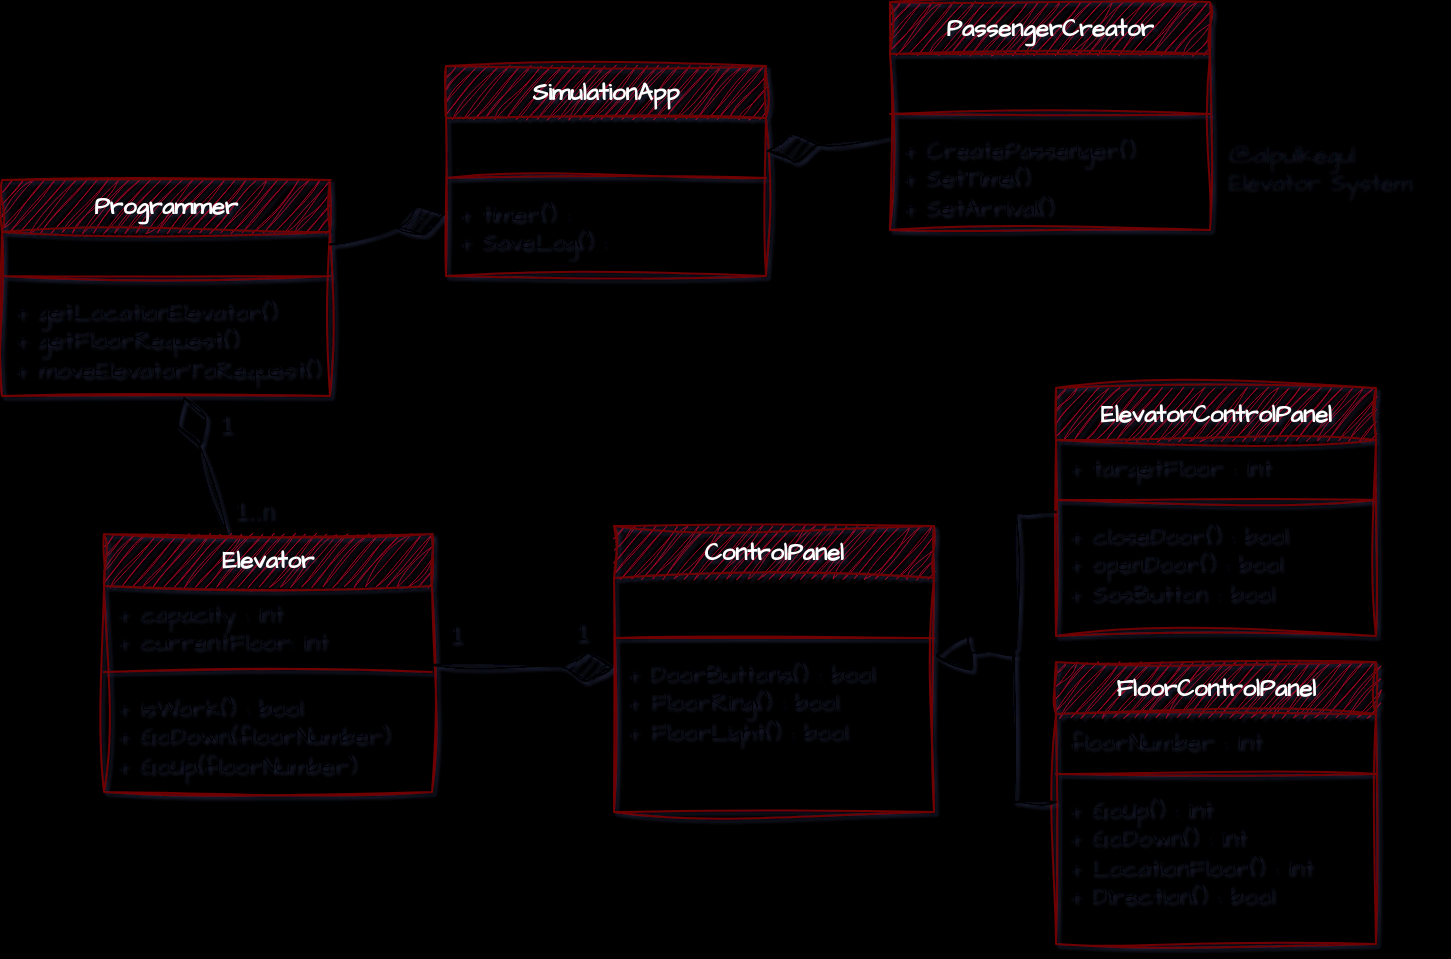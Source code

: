 <mxfile version="24.2.5" type="device">
  <diagram name="Sayfa -1" id="IBh585gA3rtOrLvpmq78">
    <mxGraphModel dx="901" dy="878" grid="0" gridSize="10" guides="1" tooltips="1" connect="1" arrows="1" fold="1" page="0" pageScale="1" pageWidth="827" pageHeight="1169" background="#000000" math="0" shadow="1">
      <root>
        <mxCell id="0" />
        <mxCell id="1" parent="0" />
        <mxCell id="U5LZCS8TMRgCSqZT3oj2-44" value="@alpulkegul&lt;div style=&quot;line-height: 110%;&quot;&gt;Elevator System&lt;/div&gt;" style="text;html=1;align=left;verticalAlign=middle;resizable=0;points=[];autosize=1;strokeColor=none;fillColor=none;fontFamily=Architects Daughter;fontSource=https%3A%2F%2Ffonts.googleapis.com%2Fcss%3Ffamily%3DArchitects%2BDaughter;textOpacity=70;" vertex="1" parent="1">
          <mxGeometry x="799" y="-52" width="110" height="40" as="geometry" />
        </mxCell>
        <mxCell id="U5LZCS8TMRgCSqZT3oj2-2" value="SimulationApp" style="swimlane;fontStyle=1;align=center;verticalAlign=top;childLayout=stackLayout;horizontal=1;startSize=26;horizontalStack=0;resizeParent=1;resizeParentMax=0;resizeLast=0;collapsible=1;marginBottom=0;whiteSpace=wrap;html=1;sketch=1;hachureGap=4;jiggle=2;curveFitting=1;fontFamily=Architects Daughter;fontSource=https%3A%2F%2Ffonts.googleapis.com%2Fcss%3Ffamily%3DArchitects%2BDaughter;fillColor=#a20025;fontColor=#ffffff;strokeColor=#6F0000;" vertex="1" parent="1">
          <mxGeometry x="411" y="-82" width="160" height="105" as="geometry" />
        </mxCell>
        <mxCell id="U5LZCS8TMRgCSqZT3oj2-3" value="&amp;nbsp;" style="text;strokeColor=none;fillColor=none;align=left;verticalAlign=top;spacingLeft=4;spacingRight=4;overflow=hidden;rotatable=0;points=[[0,0.5],[1,0.5]];portConstraint=eastwest;whiteSpace=wrap;html=1;fontFamily=Architects Daughter;fontSource=https%3A%2F%2Ffonts.googleapis.com%2Fcss%3Ffamily%3DArchitects%2BDaughter;fontColor=#ffffff;" vertex="1" parent="U5LZCS8TMRgCSqZT3oj2-2">
          <mxGeometry y="26" width="160" height="26" as="geometry" />
        </mxCell>
        <mxCell id="U5LZCS8TMRgCSqZT3oj2-4" value="" style="line;strokeWidth=1;fillColor=none;align=left;verticalAlign=middle;spacingTop=-1;spacingLeft=3;spacingRight=3;rotatable=0;labelPosition=right;points=[];portConstraint=eastwest;strokeColor=inherit;sketch=1;hachureGap=4;jiggle=2;curveFitting=1;fontFamily=Architects Daughter;fontSource=https%3A%2F%2Ffonts.googleapis.com%2Fcss%3Ffamily%3DArchitects%2BDaughter;" vertex="1" parent="U5LZCS8TMRgCSqZT3oj2-2">
          <mxGeometry y="52" width="160" height="8" as="geometry" />
        </mxCell>
        <mxCell id="U5LZCS8TMRgCSqZT3oj2-5" value="+ timer() :&amp;nbsp;&lt;div&gt;+ SaveLog() :&amp;nbsp;&lt;/div&gt;" style="text;strokeColor=none;fillColor=none;align=left;verticalAlign=top;spacingLeft=4;spacingRight=4;overflow=hidden;rotatable=0;points=[[0,0.5],[1,0.5]];portConstraint=eastwest;whiteSpace=wrap;html=1;fontFamily=Architects Daughter;fontSource=https%3A%2F%2Ffonts.googleapis.com%2Fcss%3Ffamily%3DArchitects%2BDaughter;" vertex="1" parent="U5LZCS8TMRgCSqZT3oj2-2">
          <mxGeometry y="60" width="160" height="45" as="geometry" />
        </mxCell>
        <mxCell id="U5LZCS8TMRgCSqZT3oj2-6" value="Elevator" style="swimlane;fontStyle=1;align=center;verticalAlign=top;childLayout=stackLayout;horizontal=1;startSize=26;horizontalStack=0;resizeParent=1;resizeParentMax=0;resizeLast=0;collapsible=1;marginBottom=0;whiteSpace=wrap;html=1;sketch=1;hachureGap=4;jiggle=2;curveFitting=1;fontFamily=Architects Daughter;fontSource=https%3A%2F%2Ffonts.googleapis.com%2Fcss%3Ffamily%3DArchitects%2BDaughter;fillColor=#a20025;fontColor=#ffffff;strokeColor=#6F0000;" vertex="1" parent="1">
          <mxGeometry x="240" y="152" width="164" height="129" as="geometry" />
        </mxCell>
        <mxCell id="U5LZCS8TMRgCSqZT3oj2-7" value="+ capacity : int&lt;div&gt;+ currentFloor: int&lt;/div&gt;" style="text;strokeColor=none;fillColor=none;align=left;verticalAlign=top;spacingLeft=4;spacingRight=4;overflow=hidden;rotatable=0;points=[[0,0.5],[1,0.5]];portConstraint=eastwest;whiteSpace=wrap;html=1;fontFamily=Architects Daughter;fontSource=https%3A%2F%2Ffonts.googleapis.com%2Fcss%3Ffamily%3DArchitects%2BDaughter;" vertex="1" parent="U5LZCS8TMRgCSqZT3oj2-6">
          <mxGeometry y="26" width="164" height="39" as="geometry" />
        </mxCell>
        <mxCell id="U5LZCS8TMRgCSqZT3oj2-8" value="" style="line;strokeWidth=1;fillColor=none;align=left;verticalAlign=middle;spacingTop=-1;spacingLeft=3;spacingRight=3;rotatable=0;labelPosition=right;points=[];portConstraint=eastwest;strokeColor=inherit;sketch=1;hachureGap=4;jiggle=2;curveFitting=1;fontFamily=Architects Daughter;fontSource=https%3A%2F%2Ffonts.googleapis.com%2Fcss%3Ffamily%3DArchitects%2BDaughter;" vertex="1" parent="U5LZCS8TMRgCSqZT3oj2-6">
          <mxGeometry y="65" width="164" height="8" as="geometry" />
        </mxCell>
        <mxCell id="U5LZCS8TMRgCSqZT3oj2-9" value="+ isWork() : bool&lt;div&gt;+ GoDown(floorNumber)&lt;/div&gt;&lt;div&gt;+ GoUp(floorNumber)&lt;br&gt;&lt;div&gt;&lt;br&gt;&lt;/div&gt;&lt;/div&gt;" style="text;strokeColor=none;fillColor=none;align=left;verticalAlign=top;spacingLeft=4;spacingRight=4;overflow=hidden;rotatable=0;points=[[0,0.5],[1,0.5]];portConstraint=eastwest;whiteSpace=wrap;html=1;fontFamily=Architects Daughter;fontSource=https%3A%2F%2Ffonts.googleapis.com%2Fcss%3Ffamily%3DArchitects%2BDaughter;" vertex="1" parent="U5LZCS8TMRgCSqZT3oj2-6">
          <mxGeometry y="73" width="164" height="56" as="geometry" />
        </mxCell>
        <mxCell id="U5LZCS8TMRgCSqZT3oj2-10" value="ControlPanel" style="swimlane;fontStyle=1;align=center;verticalAlign=top;childLayout=stackLayout;horizontal=1;startSize=26;horizontalStack=0;resizeParent=1;resizeParentMax=0;resizeLast=0;collapsible=1;marginBottom=0;whiteSpace=wrap;html=1;sketch=1;hachureGap=4;jiggle=2;curveFitting=1;fontFamily=Architects Daughter;fontSource=https%3A%2F%2Ffonts.googleapis.com%2Fcss%3Ffamily%3DArchitects%2BDaughter;fillColor=#a20025;fontColor=#ffffff;strokeColor=#6F0000;" vertex="1" parent="1">
          <mxGeometry x="495" y="148" width="160" height="143" as="geometry" />
        </mxCell>
        <mxCell id="U5LZCS8TMRgCSqZT3oj2-11" value="&amp;nbsp;" style="text;strokeColor=none;fillColor=none;align=left;verticalAlign=top;spacingLeft=4;spacingRight=4;overflow=hidden;rotatable=0;points=[[0,0.5],[1,0.5]];portConstraint=eastwest;whiteSpace=wrap;html=1;fontFamily=Architects Daughter;fontSource=https%3A%2F%2Ffonts.googleapis.com%2Fcss%3Ffamily%3DArchitects%2BDaughter;" vertex="1" parent="U5LZCS8TMRgCSqZT3oj2-10">
          <mxGeometry y="26" width="160" height="26" as="geometry" />
        </mxCell>
        <mxCell id="U5LZCS8TMRgCSqZT3oj2-12" value="" style="line;strokeWidth=1;fillColor=none;align=left;verticalAlign=middle;spacingTop=-1;spacingLeft=3;spacingRight=3;rotatable=0;labelPosition=right;points=[];portConstraint=eastwest;strokeColor=inherit;sketch=1;hachureGap=4;jiggle=2;curveFitting=1;fontFamily=Architects Daughter;fontSource=https%3A%2F%2Ffonts.googleapis.com%2Fcss%3Ffamily%3DArchitects%2BDaughter;" vertex="1" parent="U5LZCS8TMRgCSqZT3oj2-10">
          <mxGeometry y="52" width="160" height="8" as="geometry" />
        </mxCell>
        <mxCell id="U5LZCS8TMRgCSqZT3oj2-13" value="&lt;div&gt;+ DoorButtons() : bool&lt;/div&gt;&lt;div&gt;+ FloorRing() : bool&lt;/div&gt;&lt;div&gt;+ FloorLight() : bool&lt;/div&gt;" style="text;strokeColor=none;fillColor=none;align=left;verticalAlign=top;spacingLeft=4;spacingRight=4;overflow=hidden;rotatable=0;points=[[0,0.5],[1,0.5]];portConstraint=eastwest;whiteSpace=wrap;html=1;fontFamily=Architects Daughter;fontSource=https%3A%2F%2Ffonts.googleapis.com%2Fcss%3Ffamily%3DArchitects%2BDaughter;" vertex="1" parent="U5LZCS8TMRgCSqZT3oj2-10">
          <mxGeometry y="60" width="160" height="83" as="geometry" />
        </mxCell>
        <mxCell id="U5LZCS8TMRgCSqZT3oj2-14" value="ElevatorControlPanel" style="swimlane;fontStyle=1;align=center;verticalAlign=top;childLayout=stackLayout;horizontal=1;startSize=26;horizontalStack=0;resizeParent=1;resizeParentMax=0;resizeLast=0;collapsible=1;marginBottom=0;whiteSpace=wrap;html=1;sketch=1;hachureGap=4;jiggle=2;curveFitting=1;fontFamily=Architects Daughter;fontSource=https%3A%2F%2Ffonts.googleapis.com%2Fcss%3Ffamily%3DArchitects%2BDaughter;fillColor=#a20025;fontColor=#ffffff;strokeColor=#6F0000;" vertex="1" parent="1">
          <mxGeometry x="716" y="79" width="160" height="124" as="geometry" />
        </mxCell>
        <mxCell id="U5LZCS8TMRgCSqZT3oj2-15" value="+ targetFloor : int" style="text;strokeColor=none;fillColor=none;align=left;verticalAlign=top;spacingLeft=4;spacingRight=4;overflow=hidden;rotatable=0;points=[[0,0.5],[1,0.5]];portConstraint=eastwest;whiteSpace=wrap;html=1;fontFamily=Architects Daughter;fontSource=https%3A%2F%2Ffonts.googleapis.com%2Fcss%3Ffamily%3DArchitects%2BDaughter;" vertex="1" parent="U5LZCS8TMRgCSqZT3oj2-14">
          <mxGeometry y="26" width="160" height="26" as="geometry" />
        </mxCell>
        <mxCell id="U5LZCS8TMRgCSqZT3oj2-16" value="" style="line;strokeWidth=1;fillColor=none;align=left;verticalAlign=middle;spacingTop=-1;spacingLeft=3;spacingRight=3;rotatable=0;labelPosition=right;points=[];portConstraint=eastwest;strokeColor=inherit;sketch=1;hachureGap=4;jiggle=2;curveFitting=1;fontFamily=Architects Daughter;fontSource=https%3A%2F%2Ffonts.googleapis.com%2Fcss%3Ffamily%3DArchitects%2BDaughter;" vertex="1" parent="U5LZCS8TMRgCSqZT3oj2-14">
          <mxGeometry y="52" width="160" height="8" as="geometry" />
        </mxCell>
        <mxCell id="U5LZCS8TMRgCSqZT3oj2-17" value="+ closeDoor() : bool&lt;div&gt;+ openDoor() : bool&lt;/div&gt;&lt;div&gt;+ SosButton : bool&lt;/div&gt;" style="text;strokeColor=none;fillColor=none;align=left;verticalAlign=top;spacingLeft=4;spacingRight=4;overflow=hidden;rotatable=0;points=[[0,0.5],[1,0.5]];portConstraint=eastwest;whiteSpace=wrap;html=1;fontFamily=Architects Daughter;fontSource=https%3A%2F%2Ffonts.googleapis.com%2Fcss%3Ffamily%3DArchitects%2BDaughter;" vertex="1" parent="U5LZCS8TMRgCSqZT3oj2-14">
          <mxGeometry y="60" width="160" height="64" as="geometry" />
        </mxCell>
        <mxCell id="U5LZCS8TMRgCSqZT3oj2-19" value="FloorControlPanel" style="swimlane;fontStyle=1;align=center;verticalAlign=top;childLayout=stackLayout;horizontal=1;startSize=26;horizontalStack=0;resizeParent=1;resizeParentMax=0;resizeLast=0;collapsible=1;marginBottom=0;whiteSpace=wrap;html=1;sketch=1;hachureGap=4;jiggle=2;curveFitting=1;fontFamily=Architects Daughter;fontSource=https%3A%2F%2Ffonts.googleapis.com%2Fcss%3Ffamily%3DArchitects%2BDaughter;fillColor=#a20025;fontColor=#ffffff;strokeColor=#6F0000;" vertex="1" parent="1">
          <mxGeometry x="716" y="216" width="160" height="141" as="geometry" />
        </mxCell>
        <mxCell id="U5LZCS8TMRgCSqZT3oj2-20" value="floorNumber : int" style="text;strokeColor=none;fillColor=none;align=left;verticalAlign=top;spacingLeft=4;spacingRight=4;overflow=hidden;rotatable=0;points=[[0,0.5],[1,0.5]];portConstraint=eastwest;whiteSpace=wrap;html=1;fontFamily=Architects Daughter;fontSource=https%3A%2F%2Ffonts.googleapis.com%2Fcss%3Ffamily%3DArchitects%2BDaughter;" vertex="1" parent="U5LZCS8TMRgCSqZT3oj2-19">
          <mxGeometry y="26" width="160" height="26" as="geometry" />
        </mxCell>
        <mxCell id="U5LZCS8TMRgCSqZT3oj2-21" value="" style="line;strokeWidth=1;fillColor=none;align=left;verticalAlign=middle;spacingTop=-1;spacingLeft=3;spacingRight=3;rotatable=0;labelPosition=right;points=[];portConstraint=eastwest;strokeColor=inherit;sketch=1;hachureGap=4;jiggle=2;curveFitting=1;fontFamily=Architects Daughter;fontSource=https%3A%2F%2Ffonts.googleapis.com%2Fcss%3Ffamily%3DArchitects%2BDaughter;" vertex="1" parent="U5LZCS8TMRgCSqZT3oj2-19">
          <mxGeometry y="52" width="160" height="8" as="geometry" />
        </mxCell>
        <mxCell id="U5LZCS8TMRgCSqZT3oj2-22" value="+ GoUp() : int&lt;div&gt;+ GoDown() : int&lt;/div&gt;&lt;div&gt;+ LocationFloor() : int&lt;/div&gt;&lt;div&gt;+ Direction() : bool&amp;nbsp;&lt;/div&gt;" style="text;strokeColor=none;fillColor=none;align=left;verticalAlign=top;spacingLeft=4;spacingRight=4;overflow=hidden;rotatable=0;points=[[0,0.5],[1,0.5]];portConstraint=eastwest;whiteSpace=wrap;html=1;fontFamily=Architects Daughter;fontSource=https%3A%2F%2Ffonts.googleapis.com%2Fcss%3Ffamily%3DArchitects%2BDaughter;" vertex="1" parent="U5LZCS8TMRgCSqZT3oj2-19">
          <mxGeometry y="60" width="160" height="81" as="geometry" />
        </mxCell>
        <mxCell id="U5LZCS8TMRgCSqZT3oj2-23" value="Programmer" style="swimlane;fontStyle=1;align=center;verticalAlign=top;childLayout=stackLayout;horizontal=1;startSize=26;horizontalStack=0;resizeParent=1;resizeParentMax=0;resizeLast=0;collapsible=1;marginBottom=0;whiteSpace=wrap;html=1;sketch=1;hachureGap=4;jiggle=2;curveFitting=1;fontFamily=Architects Daughter;fontSource=https%3A%2F%2Ffonts.googleapis.com%2Fcss%3Ffamily%3DArchitects%2BDaughter;fillColor=#a20025;fontColor=#ffffff;strokeColor=#6F0000;" vertex="1" parent="1">
          <mxGeometry x="189" y="-25" width="164" height="108" as="geometry" />
        </mxCell>
        <mxCell id="U5LZCS8TMRgCSqZT3oj2-24" value="&amp;nbsp;" style="text;strokeColor=none;fillColor=none;align=left;verticalAlign=top;spacingLeft=4;spacingRight=4;overflow=hidden;rotatable=0;points=[[0,0.5],[1,0.5]];portConstraint=eastwest;whiteSpace=wrap;html=1;fontFamily=Architects Daughter;fontSource=https%3A%2F%2Ffonts.googleapis.com%2Fcss%3Ffamily%3DArchitects%2BDaughter;" vertex="1" parent="U5LZCS8TMRgCSqZT3oj2-23">
          <mxGeometry y="26" width="164" height="18" as="geometry" />
        </mxCell>
        <mxCell id="U5LZCS8TMRgCSqZT3oj2-25" value="" style="line;strokeWidth=1;fillColor=none;align=left;verticalAlign=middle;spacingTop=-1;spacingLeft=3;spacingRight=3;rotatable=0;labelPosition=right;points=[];portConstraint=eastwest;strokeColor=inherit;sketch=1;hachureGap=4;jiggle=2;curveFitting=1;fontFamily=Architects Daughter;fontSource=https%3A%2F%2Ffonts.googleapis.com%2Fcss%3Ffamily%3DArchitects%2BDaughter;" vertex="1" parent="U5LZCS8TMRgCSqZT3oj2-23">
          <mxGeometry y="44" width="164" height="8" as="geometry" />
        </mxCell>
        <mxCell id="U5LZCS8TMRgCSqZT3oj2-26" value="+ getLocationElevator()&lt;div&gt;+ getFloorRequest()&lt;/div&gt;&lt;div&gt;+ moveElevatorToRequest()&lt;br&gt;&lt;div&gt;&lt;br&gt;&lt;/div&gt;&lt;/div&gt;" style="text;strokeColor=none;fillColor=none;align=left;verticalAlign=top;spacingLeft=4;spacingRight=4;overflow=hidden;rotatable=0;points=[[0,0.5],[1,0.5]];portConstraint=eastwest;whiteSpace=wrap;html=1;fontFamily=Architects Daughter;fontSource=https%3A%2F%2Ffonts.googleapis.com%2Fcss%3Ffamily%3DArchitects%2BDaughter;" vertex="1" parent="U5LZCS8TMRgCSqZT3oj2-23">
          <mxGeometry y="52" width="164" height="56" as="geometry" />
        </mxCell>
        <mxCell id="U5LZCS8TMRgCSqZT3oj2-27" value="PassengerCreator" style="swimlane;fontStyle=1;align=center;verticalAlign=top;childLayout=stackLayout;horizontal=1;startSize=26;horizontalStack=0;resizeParent=1;resizeParentMax=0;resizeLast=0;collapsible=1;marginBottom=0;whiteSpace=wrap;html=1;sketch=1;hachureGap=4;jiggle=2;curveFitting=1;fontFamily=Architects Daughter;fontSource=https%3A%2F%2Ffonts.googleapis.com%2Fcss%3Ffamily%3DArchitects%2BDaughter;fillColor=#a20025;fontColor=#ffffff;strokeColor=#6F0000;" vertex="1" parent="1">
          <mxGeometry x="633" y="-114" width="160" height="114" as="geometry" />
        </mxCell>
        <mxCell id="U5LZCS8TMRgCSqZT3oj2-28" value="&amp;nbsp;" style="text;strokeColor=none;fillColor=none;align=left;verticalAlign=top;spacingLeft=4;spacingRight=4;overflow=hidden;rotatable=0;points=[[0,0.5],[1,0.5]];portConstraint=eastwest;whiteSpace=wrap;html=1;fontFamily=Architects Daughter;fontSource=https%3A%2F%2Ffonts.googleapis.com%2Fcss%3Ffamily%3DArchitects%2BDaughter;" vertex="1" parent="U5LZCS8TMRgCSqZT3oj2-27">
          <mxGeometry y="26" width="160" height="26" as="geometry" />
        </mxCell>
        <mxCell id="U5LZCS8TMRgCSqZT3oj2-29" value="" style="line;strokeWidth=1;fillColor=none;align=left;verticalAlign=middle;spacingTop=-1;spacingLeft=3;spacingRight=3;rotatable=0;labelPosition=right;points=[];portConstraint=eastwest;strokeColor=inherit;sketch=1;hachureGap=4;jiggle=2;curveFitting=1;fontFamily=Architects Daughter;fontSource=https%3A%2F%2Ffonts.googleapis.com%2Fcss%3Ffamily%3DArchitects%2BDaughter;" vertex="1" parent="U5LZCS8TMRgCSqZT3oj2-27">
          <mxGeometry y="52" width="160" height="8" as="geometry" />
        </mxCell>
        <mxCell id="U5LZCS8TMRgCSqZT3oj2-30" value="+ CreatePassenger()&lt;div&gt;+ SetTime()&lt;/div&gt;&lt;div&gt;+ SetArrival()&lt;/div&gt;" style="text;strokeColor=none;fillColor=none;align=left;verticalAlign=top;spacingLeft=4;spacingRight=4;overflow=hidden;rotatable=0;points=[[0,0.5],[1,0.5]];portConstraint=eastwest;whiteSpace=wrap;html=1;fontFamily=Architects Daughter;fontSource=https%3A%2F%2Ffonts.googleapis.com%2Fcss%3Ffamily%3DArchitects%2BDaughter;" vertex="1" parent="U5LZCS8TMRgCSqZT3oj2-27">
          <mxGeometry y="60" width="160" height="54" as="geometry" />
        </mxCell>
        <mxCell id="U5LZCS8TMRgCSqZT3oj2-31" value="" style="endArrow=diamondThin;endFill=1;endSize=24;html=1;rounded=0;sketch=1;hachureGap=4;jiggle=2;curveFitting=1;fontFamily=Architects Daughter;fontSource=https%3A%2F%2Ffonts.googleapis.com%2Fcss%3Ffamily%3DArchitects%2BDaughter;" edge="1" parent="1" source="U5LZCS8TMRgCSqZT3oj2-27" target="U5LZCS8TMRgCSqZT3oj2-2">
          <mxGeometry width="160" relative="1" as="geometry">
            <mxPoint x="350" y="62" as="sourcePoint" />
            <mxPoint x="510" y="62" as="targetPoint" />
          </mxGeometry>
        </mxCell>
        <mxCell id="U5LZCS8TMRgCSqZT3oj2-32" value="" style="endArrow=diamondThin;endFill=1;endSize=24;html=1;rounded=0;sketch=1;hachureGap=4;jiggle=2;curveFitting=1;fontFamily=Architects Daughter;fontSource=https%3A%2F%2Ffonts.googleapis.com%2Fcss%3Ffamily%3DArchitects%2BDaughter;" edge="1" parent="1" source="U5LZCS8TMRgCSqZT3oj2-23" target="U5LZCS8TMRgCSqZT3oj2-2">
          <mxGeometry width="160" relative="1" as="geometry">
            <mxPoint x="350" y="62" as="sourcePoint" />
            <mxPoint x="510" y="62" as="targetPoint" />
          </mxGeometry>
        </mxCell>
        <mxCell id="U5LZCS8TMRgCSqZT3oj2-33" value="" style="endArrow=diamondThin;endFill=0;endSize=24;html=1;rounded=0;sketch=1;hachureGap=4;jiggle=2;curveFitting=1;fontFamily=Architects Daughter;fontSource=https%3A%2F%2Ffonts.googleapis.com%2Fcss%3Ffamily%3DArchitects%2BDaughter;" edge="1" parent="1" source="U5LZCS8TMRgCSqZT3oj2-6" target="U5LZCS8TMRgCSqZT3oj2-26">
          <mxGeometry width="160" relative="1" as="geometry">
            <mxPoint x="350" y="62" as="sourcePoint" />
            <mxPoint x="510" y="62" as="targetPoint" />
          </mxGeometry>
        </mxCell>
        <mxCell id="U5LZCS8TMRgCSqZT3oj2-34" value="" style="endArrow=diamondThin;endFill=1;endSize=24;html=1;rounded=0;sketch=1;hachureGap=4;jiggle=2;curveFitting=1;fontFamily=Architects Daughter;fontSource=https%3A%2F%2Ffonts.googleapis.com%2Fcss%3Ffamily%3DArchitects%2BDaughter;" edge="1" parent="1" source="U5LZCS8TMRgCSqZT3oj2-6" target="U5LZCS8TMRgCSqZT3oj2-10">
          <mxGeometry width="160" relative="1" as="geometry">
            <mxPoint x="411" y="117" as="sourcePoint" />
            <mxPoint x="571" y="117" as="targetPoint" />
          </mxGeometry>
        </mxCell>
        <mxCell id="U5LZCS8TMRgCSqZT3oj2-35" value="" style="endArrow=block;endSize=16;endFill=0;html=1;rounded=0;sketch=1;hachureGap=4;jiggle=2;curveFitting=1;fontFamily=Architects Daughter;fontSource=https%3A%2F%2Ffonts.googleapis.com%2Fcss%3Ffamily%3DArchitects%2BDaughter;" edge="1" parent="1" target="U5LZCS8TMRgCSqZT3oj2-10">
          <mxGeometry x="-0.362" width="160" relative="1" as="geometry">
            <mxPoint x="696" y="213" as="sourcePoint" />
            <mxPoint x="587" y="163" as="targetPoint" />
            <Array as="points">
              <mxPoint x="679" y="211" />
            </Array>
            <mxPoint as="offset" />
          </mxGeometry>
        </mxCell>
        <mxCell id="U5LZCS8TMRgCSqZT3oj2-36" value="" style="endArrow=none;html=1;edgeStyle=orthogonalEdgeStyle;rounded=0;sketch=1;hachureGap=4;jiggle=2;curveFitting=1;fontFamily=Architects Daughter;fontSource=https%3A%2F%2Ffonts.googleapis.com%2Fcss%3Ffamily%3DArchitects%2BDaughter;" edge="1" parent="1" source="U5LZCS8TMRgCSqZT3oj2-14" target="U5LZCS8TMRgCSqZT3oj2-19">
          <mxGeometry relative="1" as="geometry">
            <mxPoint x="427" y="163" as="sourcePoint" />
            <mxPoint x="587" y="163" as="targetPoint" />
            <Array as="points">
              <mxPoint x="696" y="141" />
              <mxPoint x="696" y="209" />
              <mxPoint x="695" y="209" />
              <mxPoint x="695" y="286" />
            </Array>
          </mxGeometry>
        </mxCell>
        <mxCell id="U5LZCS8TMRgCSqZT3oj2-40" value="1" style="text;html=1;align=center;verticalAlign=middle;resizable=0;points=[];autosize=1;strokeColor=none;fillColor=none;fontFamily=Helvetica;" vertex="1" parent="1">
          <mxGeometry x="402" y="189" width="25" height="26" as="geometry" />
        </mxCell>
        <mxCell id="U5LZCS8TMRgCSqZT3oj2-41" value="1" style="text;html=1;align=center;verticalAlign=middle;resizable=0;points=[];autosize=1;strokeColor=none;fillColor=none;fontFamily=Helvetica;" vertex="1" parent="1">
          <mxGeometry x="465" y="188" width="25" height="26" as="geometry" />
        </mxCell>
        <mxCell id="U5LZCS8TMRgCSqZT3oj2-42" value="1..n" style="text;html=1;align=center;verticalAlign=middle;resizable=0;points=[];autosize=1;strokeColor=none;fillColor=none;fontFamily=Helvetica;" vertex="1" parent="1">
          <mxGeometry x="295" y="127" width="38" height="26" as="geometry" />
        </mxCell>
        <mxCell id="U5LZCS8TMRgCSqZT3oj2-43" value="1" style="text;html=1;align=center;verticalAlign=middle;resizable=0;points=[];autosize=1;strokeColor=none;fillColor=none;fontFamily=Helvetica;" vertex="1" parent="1">
          <mxGeometry x="287" y="84" width="25" height="26" as="geometry" />
        </mxCell>
      </root>
    </mxGraphModel>
  </diagram>
</mxfile>
